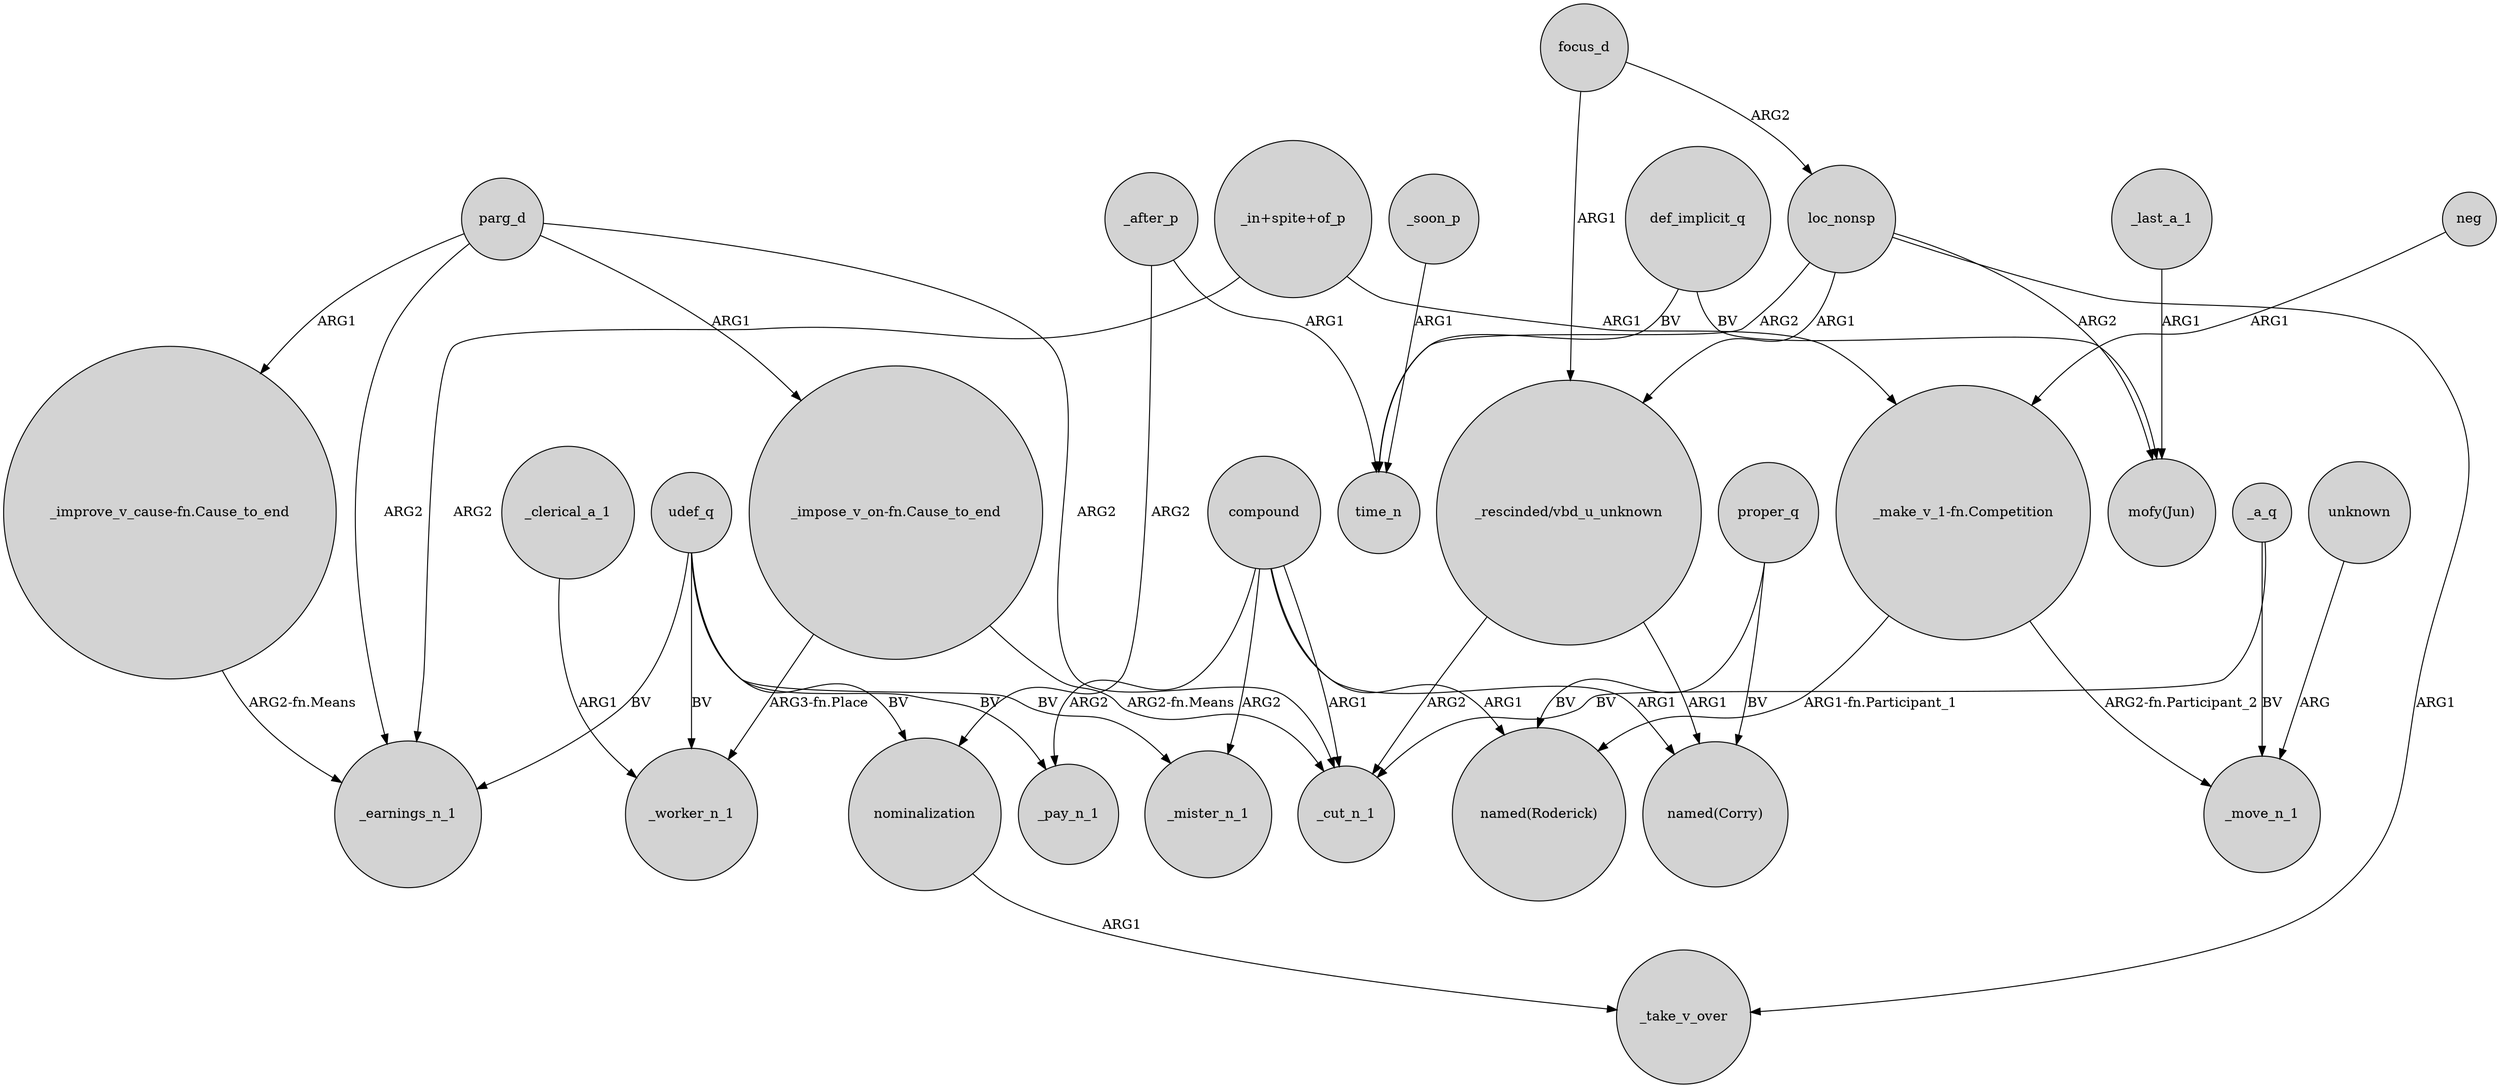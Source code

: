 digraph {
	node [shape=circle style=filled]
	udef_q -> _pay_n_1 [label=BV]
	compound -> _mister_n_1 [label=ARG2]
	parg_d -> "_impose_v_on-fn.Cause_to_end" [label=ARG1]
	compound -> _cut_n_1 [label=ARG1]
	loc_nonsp -> _take_v_over [label=ARG1]
	"_impose_v_on-fn.Cause_to_end" -> _cut_n_1 [label="ARG2-fn.Means"]
	neg -> "_make_v_1-fn.Competition" [label=ARG1]
	compound -> _pay_n_1 [label=ARG2]
	udef_q -> nominalization [label=BV]
	loc_nonsp -> "_rescinded/vbd_u_unknown" [label=ARG1]
	focus_d -> loc_nonsp [label=ARG2]
	udef_q -> _mister_n_1 [label=BV]
	def_implicit_q -> "mofy(Jun)" [label=BV]
	proper_q -> "named(Corry)" [label=BV]
	_after_p -> nominalization [label=ARG2]
	parg_d -> "_improve_v_cause-fn.Cause_to_end" [label=ARG1]
	_last_a_1 -> "mofy(Jun)" [label=ARG1]
	proper_q -> "named(Roderick)" [label=BV]
	_soon_p -> time_n [label=ARG1]
	"_in+spite+of_p" -> _earnings_n_1 [label=ARG2]
	"_improve_v_cause-fn.Cause_to_end" -> _earnings_n_1 [label="ARG2-fn.Means"]
	udef_q -> _earnings_n_1 [label=BV]
	_a_q -> _cut_n_1 [label=BV]
	compound -> "named(Corry)" [label=ARG1]
	udef_q -> _worker_n_1 [label=BV]
	"_rescinded/vbd_u_unknown" -> "named(Corry)" [label=ARG1]
	loc_nonsp -> "mofy(Jun)" [label=ARG2]
	_clerical_a_1 -> _worker_n_1 [label=ARG1]
	"_impose_v_on-fn.Cause_to_end" -> _worker_n_1 [label="ARG3-fn.Place"]
	_after_p -> time_n [label=ARG1]
	parg_d -> _cut_n_1 [label=ARG2]
	_a_q -> _move_n_1 [label=BV]
	"_make_v_1-fn.Competition" -> _move_n_1 [label="ARG2-fn.Participant_2"]
	loc_nonsp -> time_n [label=ARG2]
	"_rescinded/vbd_u_unknown" -> _cut_n_1 [label=ARG2]
	def_implicit_q -> time_n [label=BV]
	unknown -> _move_n_1 [label=ARG]
	focus_d -> "_rescinded/vbd_u_unknown" [label=ARG1]
	"_in+spite+of_p" -> "_make_v_1-fn.Competition" [label=ARG1]
	nominalization -> _take_v_over [label=ARG1]
	parg_d -> _earnings_n_1 [label=ARG2]
	"_make_v_1-fn.Competition" -> "named(Roderick)" [label="ARG1-fn.Participant_1"]
	compound -> "named(Roderick)" [label=ARG1]
}
